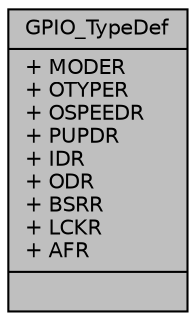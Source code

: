 digraph "GPIO_TypeDef"
{
  edge [fontname="Helvetica",fontsize="10",labelfontname="Helvetica",labelfontsize="10"];
  node [fontname="Helvetica",fontsize="10",shape=record];
  Node1 [label="{GPIO_TypeDef\n|+ MODER\l+ OTYPER\l+ OSPEEDR\l+ PUPDR\l+ IDR\l+ ODR\l+ BSRR\l+ LCKR\l+ AFR\l|}",height=0.2,width=0.4,color="black", fillcolor="grey75", style="filled", fontcolor="black"];
}
